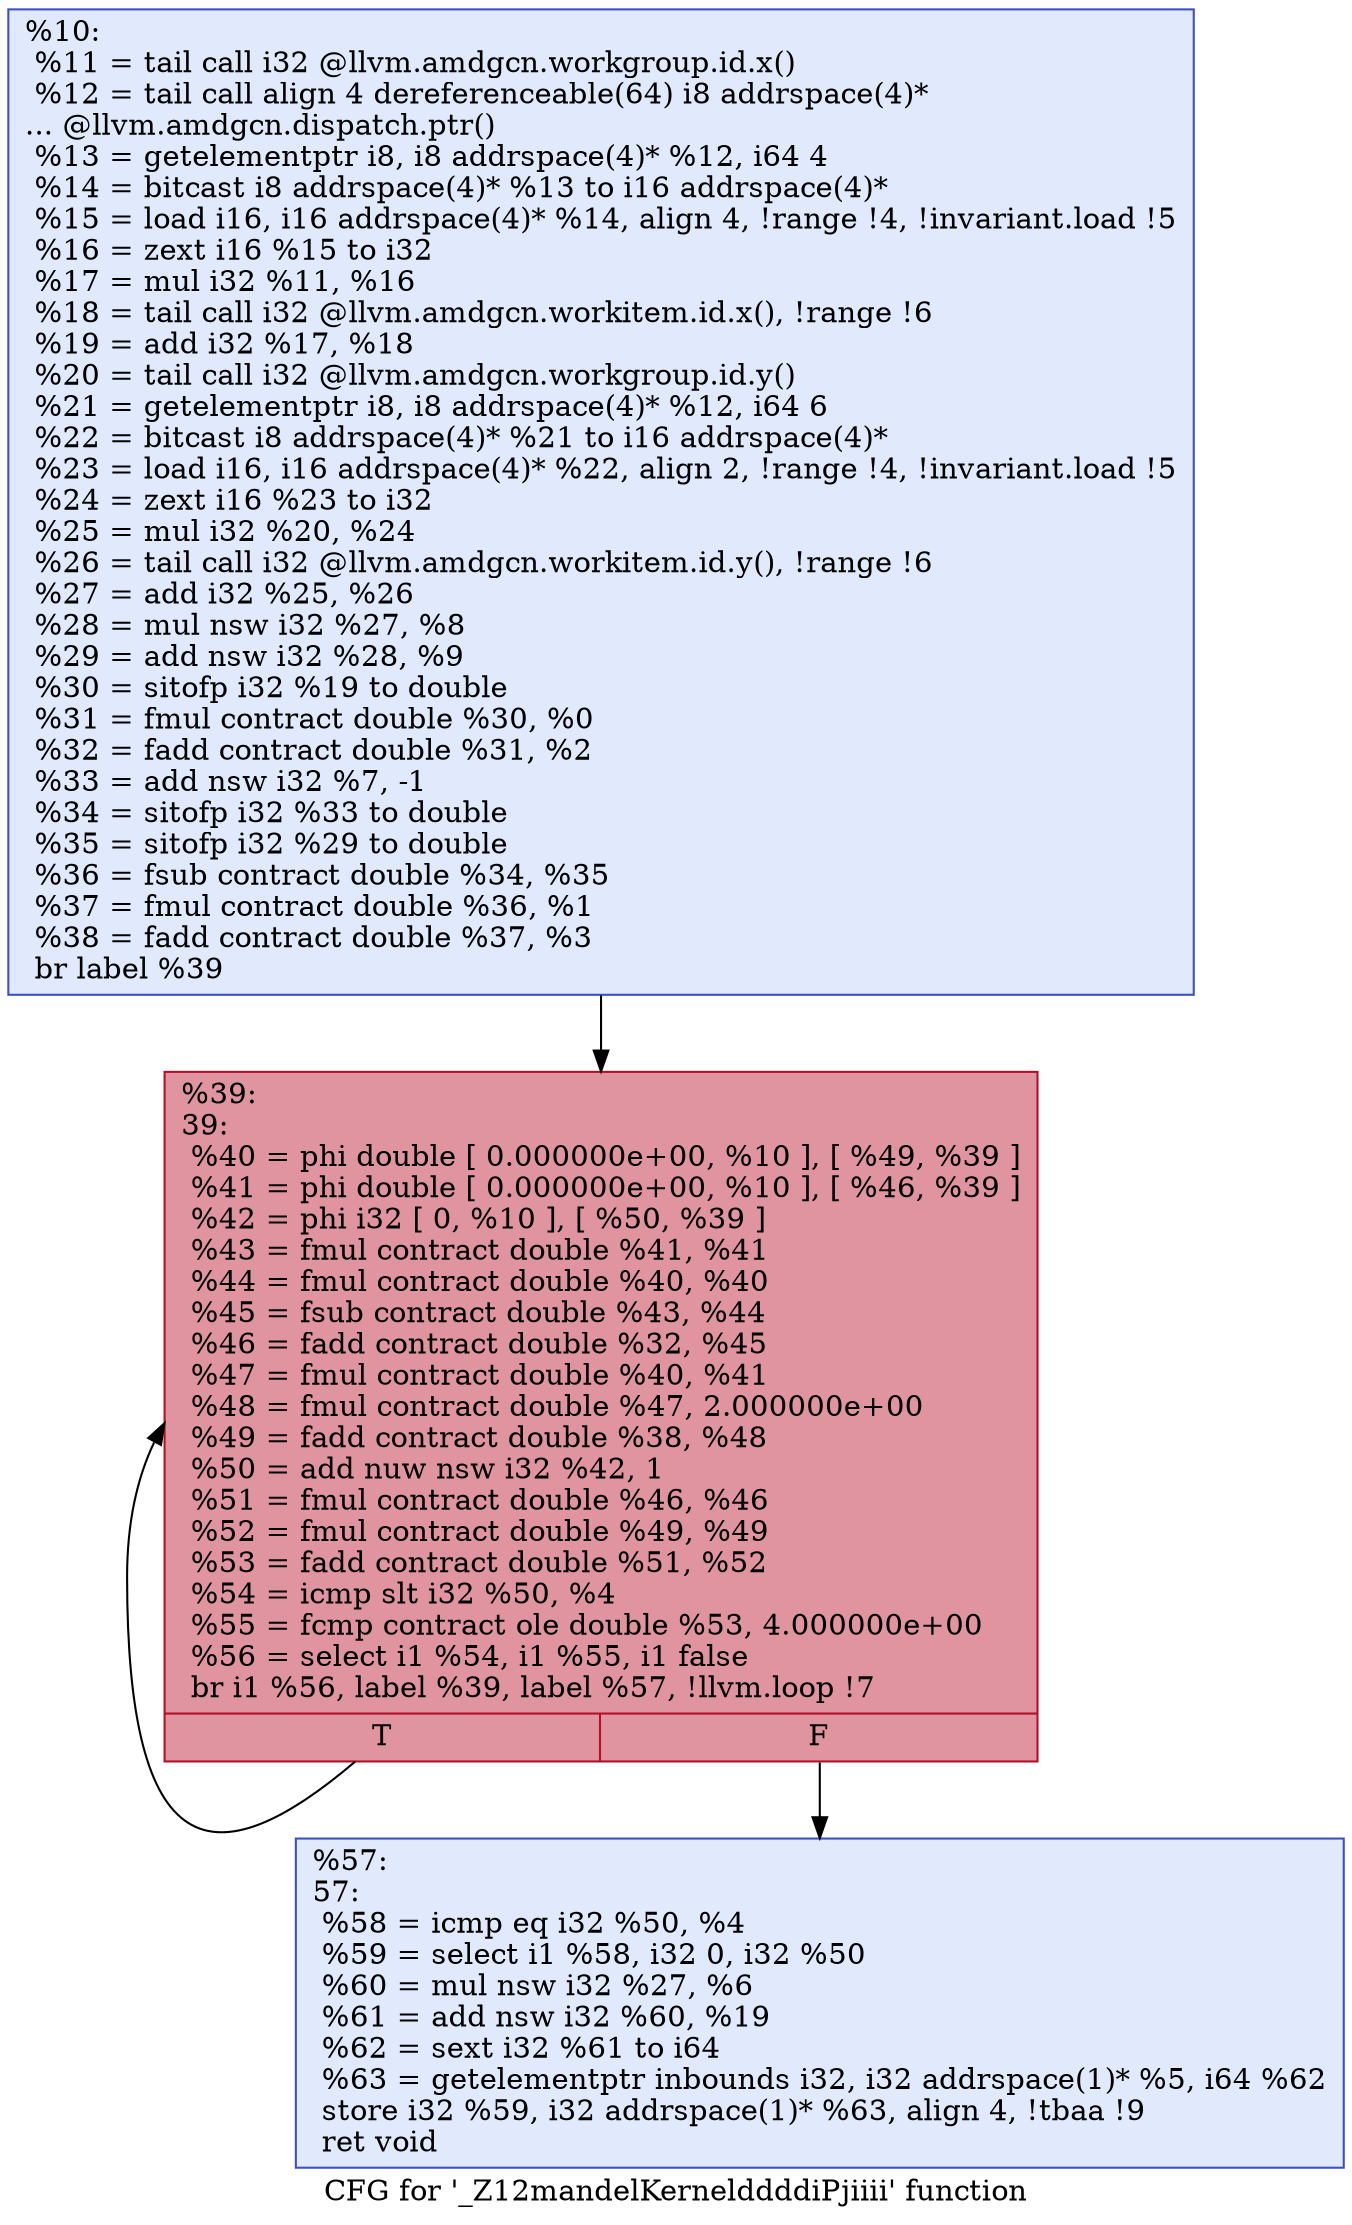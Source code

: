 digraph "CFG for '_Z12mandelKernelddddiPjiiii' function" {
	label="CFG for '_Z12mandelKernelddddiPjiiii' function";

	Node0x45f0a20 [shape=record,color="#3d50c3ff", style=filled, fillcolor="#b9d0f970",label="{%10:\l  %11 = tail call i32 @llvm.amdgcn.workgroup.id.x()\l  %12 = tail call align 4 dereferenceable(64) i8 addrspace(4)*\l... @llvm.amdgcn.dispatch.ptr()\l  %13 = getelementptr i8, i8 addrspace(4)* %12, i64 4\l  %14 = bitcast i8 addrspace(4)* %13 to i16 addrspace(4)*\l  %15 = load i16, i16 addrspace(4)* %14, align 4, !range !4, !invariant.load !5\l  %16 = zext i16 %15 to i32\l  %17 = mul i32 %11, %16\l  %18 = tail call i32 @llvm.amdgcn.workitem.id.x(), !range !6\l  %19 = add i32 %17, %18\l  %20 = tail call i32 @llvm.amdgcn.workgroup.id.y()\l  %21 = getelementptr i8, i8 addrspace(4)* %12, i64 6\l  %22 = bitcast i8 addrspace(4)* %21 to i16 addrspace(4)*\l  %23 = load i16, i16 addrspace(4)* %22, align 2, !range !4, !invariant.load !5\l  %24 = zext i16 %23 to i32\l  %25 = mul i32 %20, %24\l  %26 = tail call i32 @llvm.amdgcn.workitem.id.y(), !range !6\l  %27 = add i32 %25, %26\l  %28 = mul nsw i32 %27, %8\l  %29 = add nsw i32 %28, %9\l  %30 = sitofp i32 %19 to double\l  %31 = fmul contract double %30, %0\l  %32 = fadd contract double %31, %2\l  %33 = add nsw i32 %7, -1\l  %34 = sitofp i32 %33 to double\l  %35 = sitofp i32 %29 to double\l  %36 = fsub contract double %34, %35\l  %37 = fmul contract double %36, %1\l  %38 = fadd contract double %37, %3\l  br label %39\l}"];
	Node0x45f0a20 -> Node0x45f3260;
	Node0x45f3260 [shape=record,color="#b70d28ff", style=filled, fillcolor="#b70d2870",label="{%39:\l39:                                               \l  %40 = phi double [ 0.000000e+00, %10 ], [ %49, %39 ]\l  %41 = phi double [ 0.000000e+00, %10 ], [ %46, %39 ]\l  %42 = phi i32 [ 0, %10 ], [ %50, %39 ]\l  %43 = fmul contract double %41, %41\l  %44 = fmul contract double %40, %40\l  %45 = fsub contract double %43, %44\l  %46 = fadd contract double %32, %45\l  %47 = fmul contract double %40, %41\l  %48 = fmul contract double %47, 2.000000e+00\l  %49 = fadd contract double %38, %48\l  %50 = add nuw nsw i32 %42, 1\l  %51 = fmul contract double %46, %46\l  %52 = fmul contract double %49, %49\l  %53 = fadd contract double %51, %52\l  %54 = icmp slt i32 %50, %4\l  %55 = fcmp contract ole double %53, 4.000000e+00\l  %56 = select i1 %54, i1 %55, i1 false\l  br i1 %56, label %39, label %57, !llvm.loop !7\l|{<s0>T|<s1>F}}"];
	Node0x45f3260:s0 -> Node0x45f3260;
	Node0x45f3260:s1 -> Node0x45f6dd0;
	Node0x45f6dd0 [shape=record,color="#3d50c3ff", style=filled, fillcolor="#b9d0f970",label="{%57:\l57:                                               \l  %58 = icmp eq i32 %50, %4\l  %59 = select i1 %58, i32 0, i32 %50\l  %60 = mul nsw i32 %27, %6\l  %61 = add nsw i32 %60, %19\l  %62 = sext i32 %61 to i64\l  %63 = getelementptr inbounds i32, i32 addrspace(1)* %5, i64 %62\l  store i32 %59, i32 addrspace(1)* %63, align 4, !tbaa !9\l  ret void\l}"];
}

